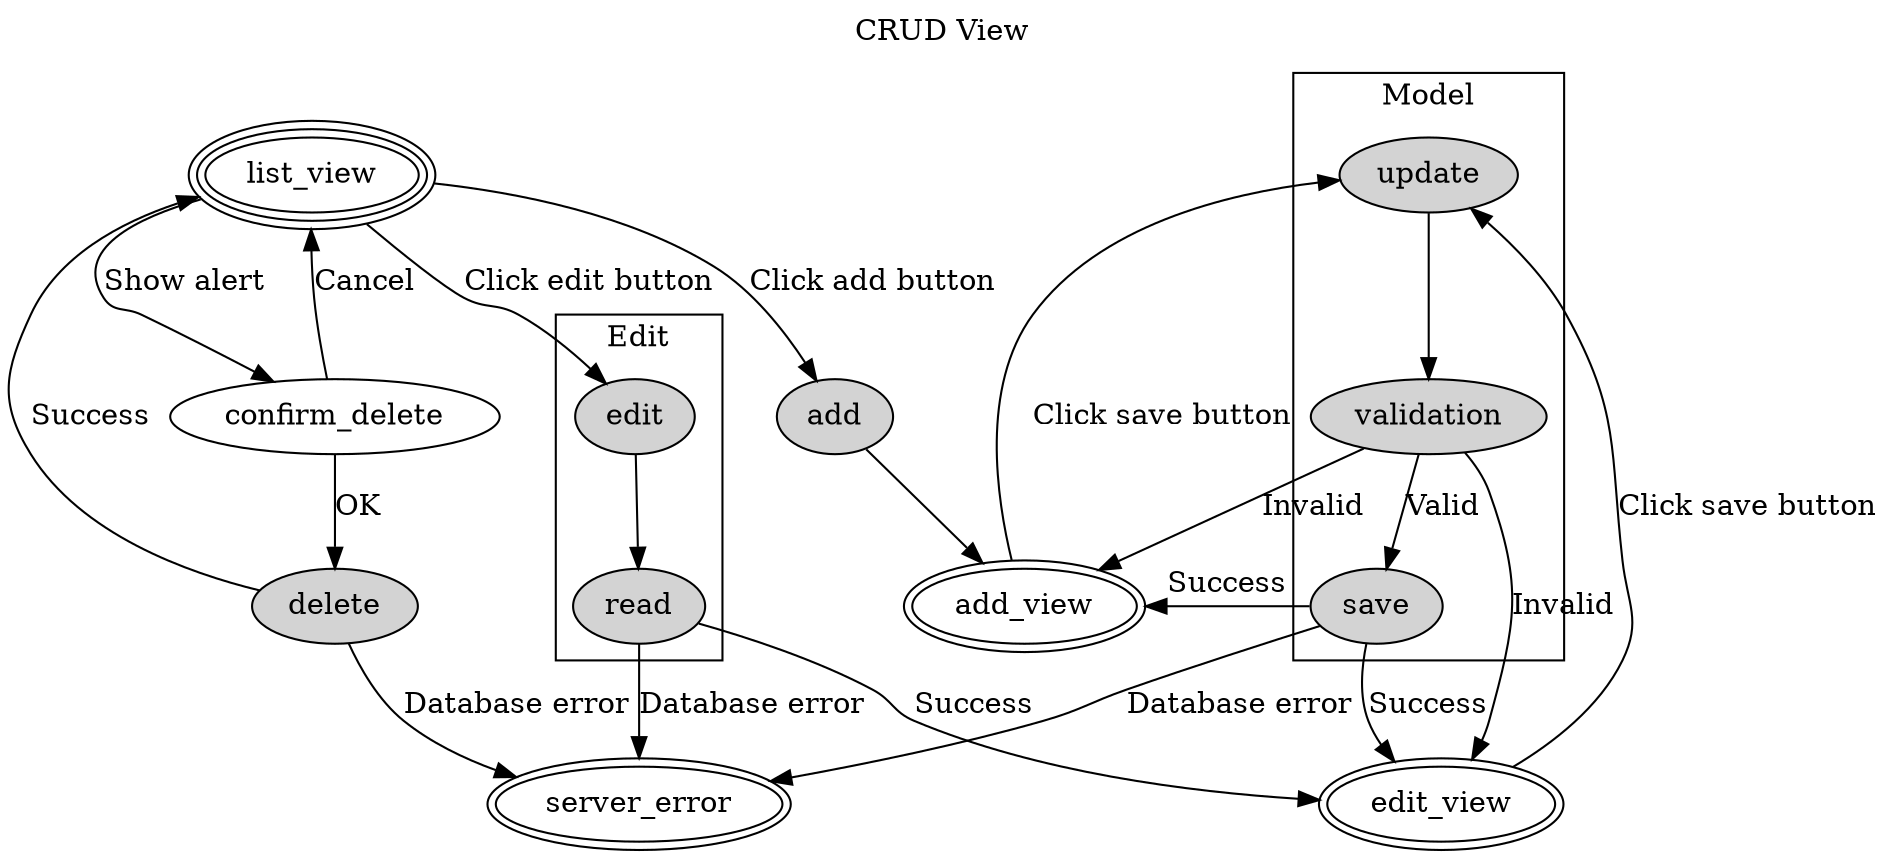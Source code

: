digraph crud {
    graph [label = "CRUD View", labelloc = t];

    list_view[peripheries = 3];
    add_view[peripheries = 2];
    edit_view[peripheries = 2];
    server_error[peripheries = 2];

    add[style = filled];
    edit[style = filled];
    delete[style = filled];
    validation[style = filled];
    update[style = filled];
    save[style = filled];
    read[style = filled];

    list_view -> add [label = "Click add button"];
    add -> add_view;
    add_view -> update [label = "Click save button"];

    list_view -> edit [label = "Click edit button"];
    edit_view -> update [label = "Click save button"];

    subgraph cluster_edit {
        label = "Edit";
        edit -> read;
    }

    read -> edit_view [label = "Success"];
    read -> server_error [label = "Database error"];

    list_view -> confirm_delete [label = "Show alert"];
    confirm_delete -> list_view [label = "Cancel"];
    confirm_delete -> delete [label = "OK"];
    delete -> list_view [label = "Success"];
    delete -> server_error [label = "Database error"];

    subgraph cluster_save {
        label = "Model";
        update -> validation;
        validation -> save [label = "Valid"];
    }

    validation -> add_view [label = "Invalid"];
    validation -> edit_view [label = "Invalid"];
    save -> add_view [label = "Success"];
    save -> edit_view [label = "Success"];
    save -> server_error [label = "Database error"];
}
